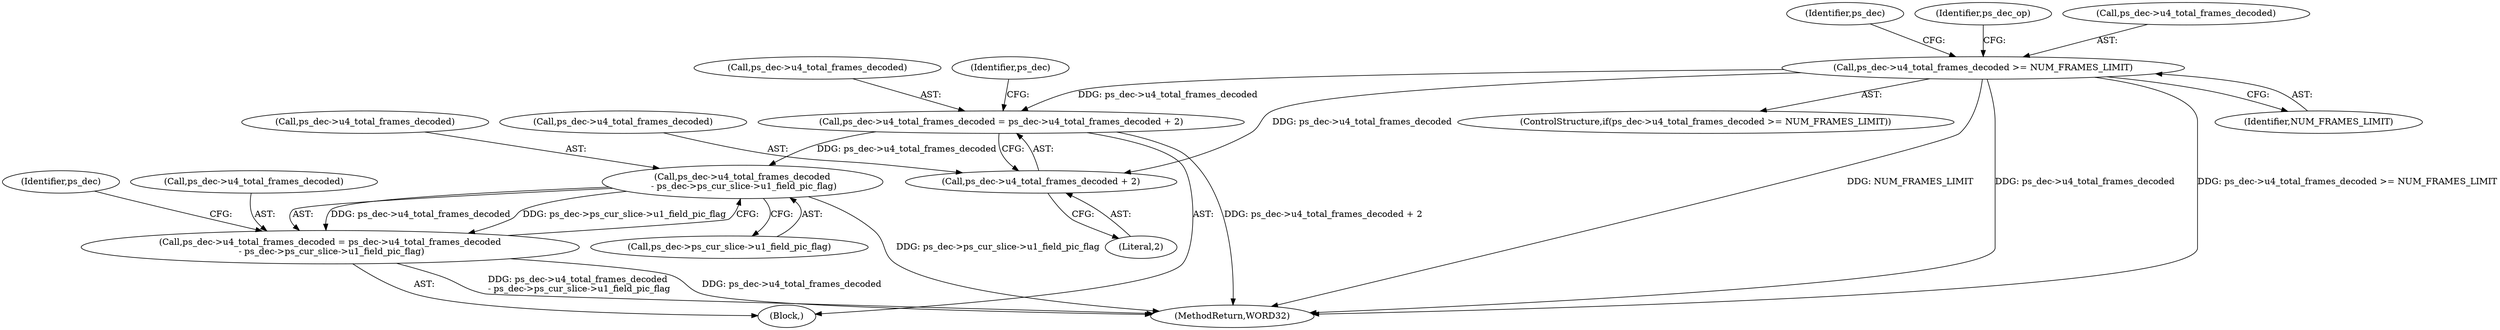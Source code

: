 digraph "0_Android_7554755536019e439433c515eeb44e701fb3bfb2@pointer" {
"1000456" [label="(Call,ps_dec->u4_total_frames_decoded >= NUM_FRAMES_LIMIT)"];
"1001951" [label="(Call,ps_dec->u4_total_frames_decoded = ps_dec->u4_total_frames_decoded + 2)"];
"1001964" [label="(Call,ps_dec->u4_total_frames_decoded\n - ps_dec->ps_cur_slice->u1_field_pic_flag)"];
"1001960" [label="(Call,ps_dec->u4_total_frames_decoded = ps_dec->u4_total_frames_decoded\n - ps_dec->ps_cur_slice->u1_field_pic_flag)"];
"1001955" [label="(Call,ps_dec->u4_total_frames_decoded + 2)"];
"1000471" [label="(Identifier,ps_dec)"];
"1001955" [label="(Call,ps_dec->u4_total_frames_decoded + 2)"];
"1000464" [label="(Identifier,ps_dec_op)"];
"1001952" [label="(Call,ps_dec->u4_total_frames_decoded)"];
"1001968" [label="(Call,ps_dec->ps_cur_slice->u1_field_pic_flag)"];
"1000455" [label="(ControlStructure,if(ps_dec->u4_total_frames_decoded >= NUM_FRAMES_LIMIT))"];
"1001956" [label="(Call,ps_dec->u4_total_frames_decoded)"];
"1001816" [label="(Block,)"];
"1001960" [label="(Call,ps_dec->u4_total_frames_decoded = ps_dec->u4_total_frames_decoded\n - ps_dec->ps_cur_slice->u1_field_pic_flag)"];
"1001962" [label="(Identifier,ps_dec)"];
"1001976" [label="(Identifier,ps_dec)"];
"1002142" [label="(MethodReturn,WORD32)"];
"1000460" [label="(Identifier,NUM_FRAMES_LIMIT)"];
"1001959" [label="(Literal,2)"];
"1001965" [label="(Call,ps_dec->u4_total_frames_decoded)"];
"1001951" [label="(Call,ps_dec->u4_total_frames_decoded = ps_dec->u4_total_frames_decoded + 2)"];
"1000457" [label="(Call,ps_dec->u4_total_frames_decoded)"];
"1000456" [label="(Call,ps_dec->u4_total_frames_decoded >= NUM_FRAMES_LIMIT)"];
"1001961" [label="(Call,ps_dec->u4_total_frames_decoded)"];
"1001964" [label="(Call,ps_dec->u4_total_frames_decoded\n - ps_dec->ps_cur_slice->u1_field_pic_flag)"];
"1000456" -> "1000455"  [label="AST: "];
"1000456" -> "1000460"  [label="CFG: "];
"1000457" -> "1000456"  [label="AST: "];
"1000460" -> "1000456"  [label="AST: "];
"1000464" -> "1000456"  [label="CFG: "];
"1000471" -> "1000456"  [label="CFG: "];
"1000456" -> "1002142"  [label="DDG: NUM_FRAMES_LIMIT"];
"1000456" -> "1002142"  [label="DDG: ps_dec->u4_total_frames_decoded"];
"1000456" -> "1002142"  [label="DDG: ps_dec->u4_total_frames_decoded >= NUM_FRAMES_LIMIT"];
"1000456" -> "1001951"  [label="DDG: ps_dec->u4_total_frames_decoded"];
"1000456" -> "1001955"  [label="DDG: ps_dec->u4_total_frames_decoded"];
"1001951" -> "1001816"  [label="AST: "];
"1001951" -> "1001955"  [label="CFG: "];
"1001952" -> "1001951"  [label="AST: "];
"1001955" -> "1001951"  [label="AST: "];
"1001962" -> "1001951"  [label="CFG: "];
"1001951" -> "1002142"  [label="DDG: ps_dec->u4_total_frames_decoded + 2"];
"1001951" -> "1001964"  [label="DDG: ps_dec->u4_total_frames_decoded"];
"1001964" -> "1001960"  [label="AST: "];
"1001964" -> "1001968"  [label="CFG: "];
"1001965" -> "1001964"  [label="AST: "];
"1001968" -> "1001964"  [label="AST: "];
"1001960" -> "1001964"  [label="CFG: "];
"1001964" -> "1002142"  [label="DDG: ps_dec->ps_cur_slice->u1_field_pic_flag"];
"1001964" -> "1001960"  [label="DDG: ps_dec->u4_total_frames_decoded"];
"1001964" -> "1001960"  [label="DDG: ps_dec->ps_cur_slice->u1_field_pic_flag"];
"1001960" -> "1001816"  [label="AST: "];
"1001961" -> "1001960"  [label="AST: "];
"1001976" -> "1001960"  [label="CFG: "];
"1001960" -> "1002142"  [label="DDG: ps_dec->u4_total_frames_decoded\n - ps_dec->ps_cur_slice->u1_field_pic_flag"];
"1001960" -> "1002142"  [label="DDG: ps_dec->u4_total_frames_decoded"];
"1001955" -> "1001959"  [label="CFG: "];
"1001956" -> "1001955"  [label="AST: "];
"1001959" -> "1001955"  [label="AST: "];
}
